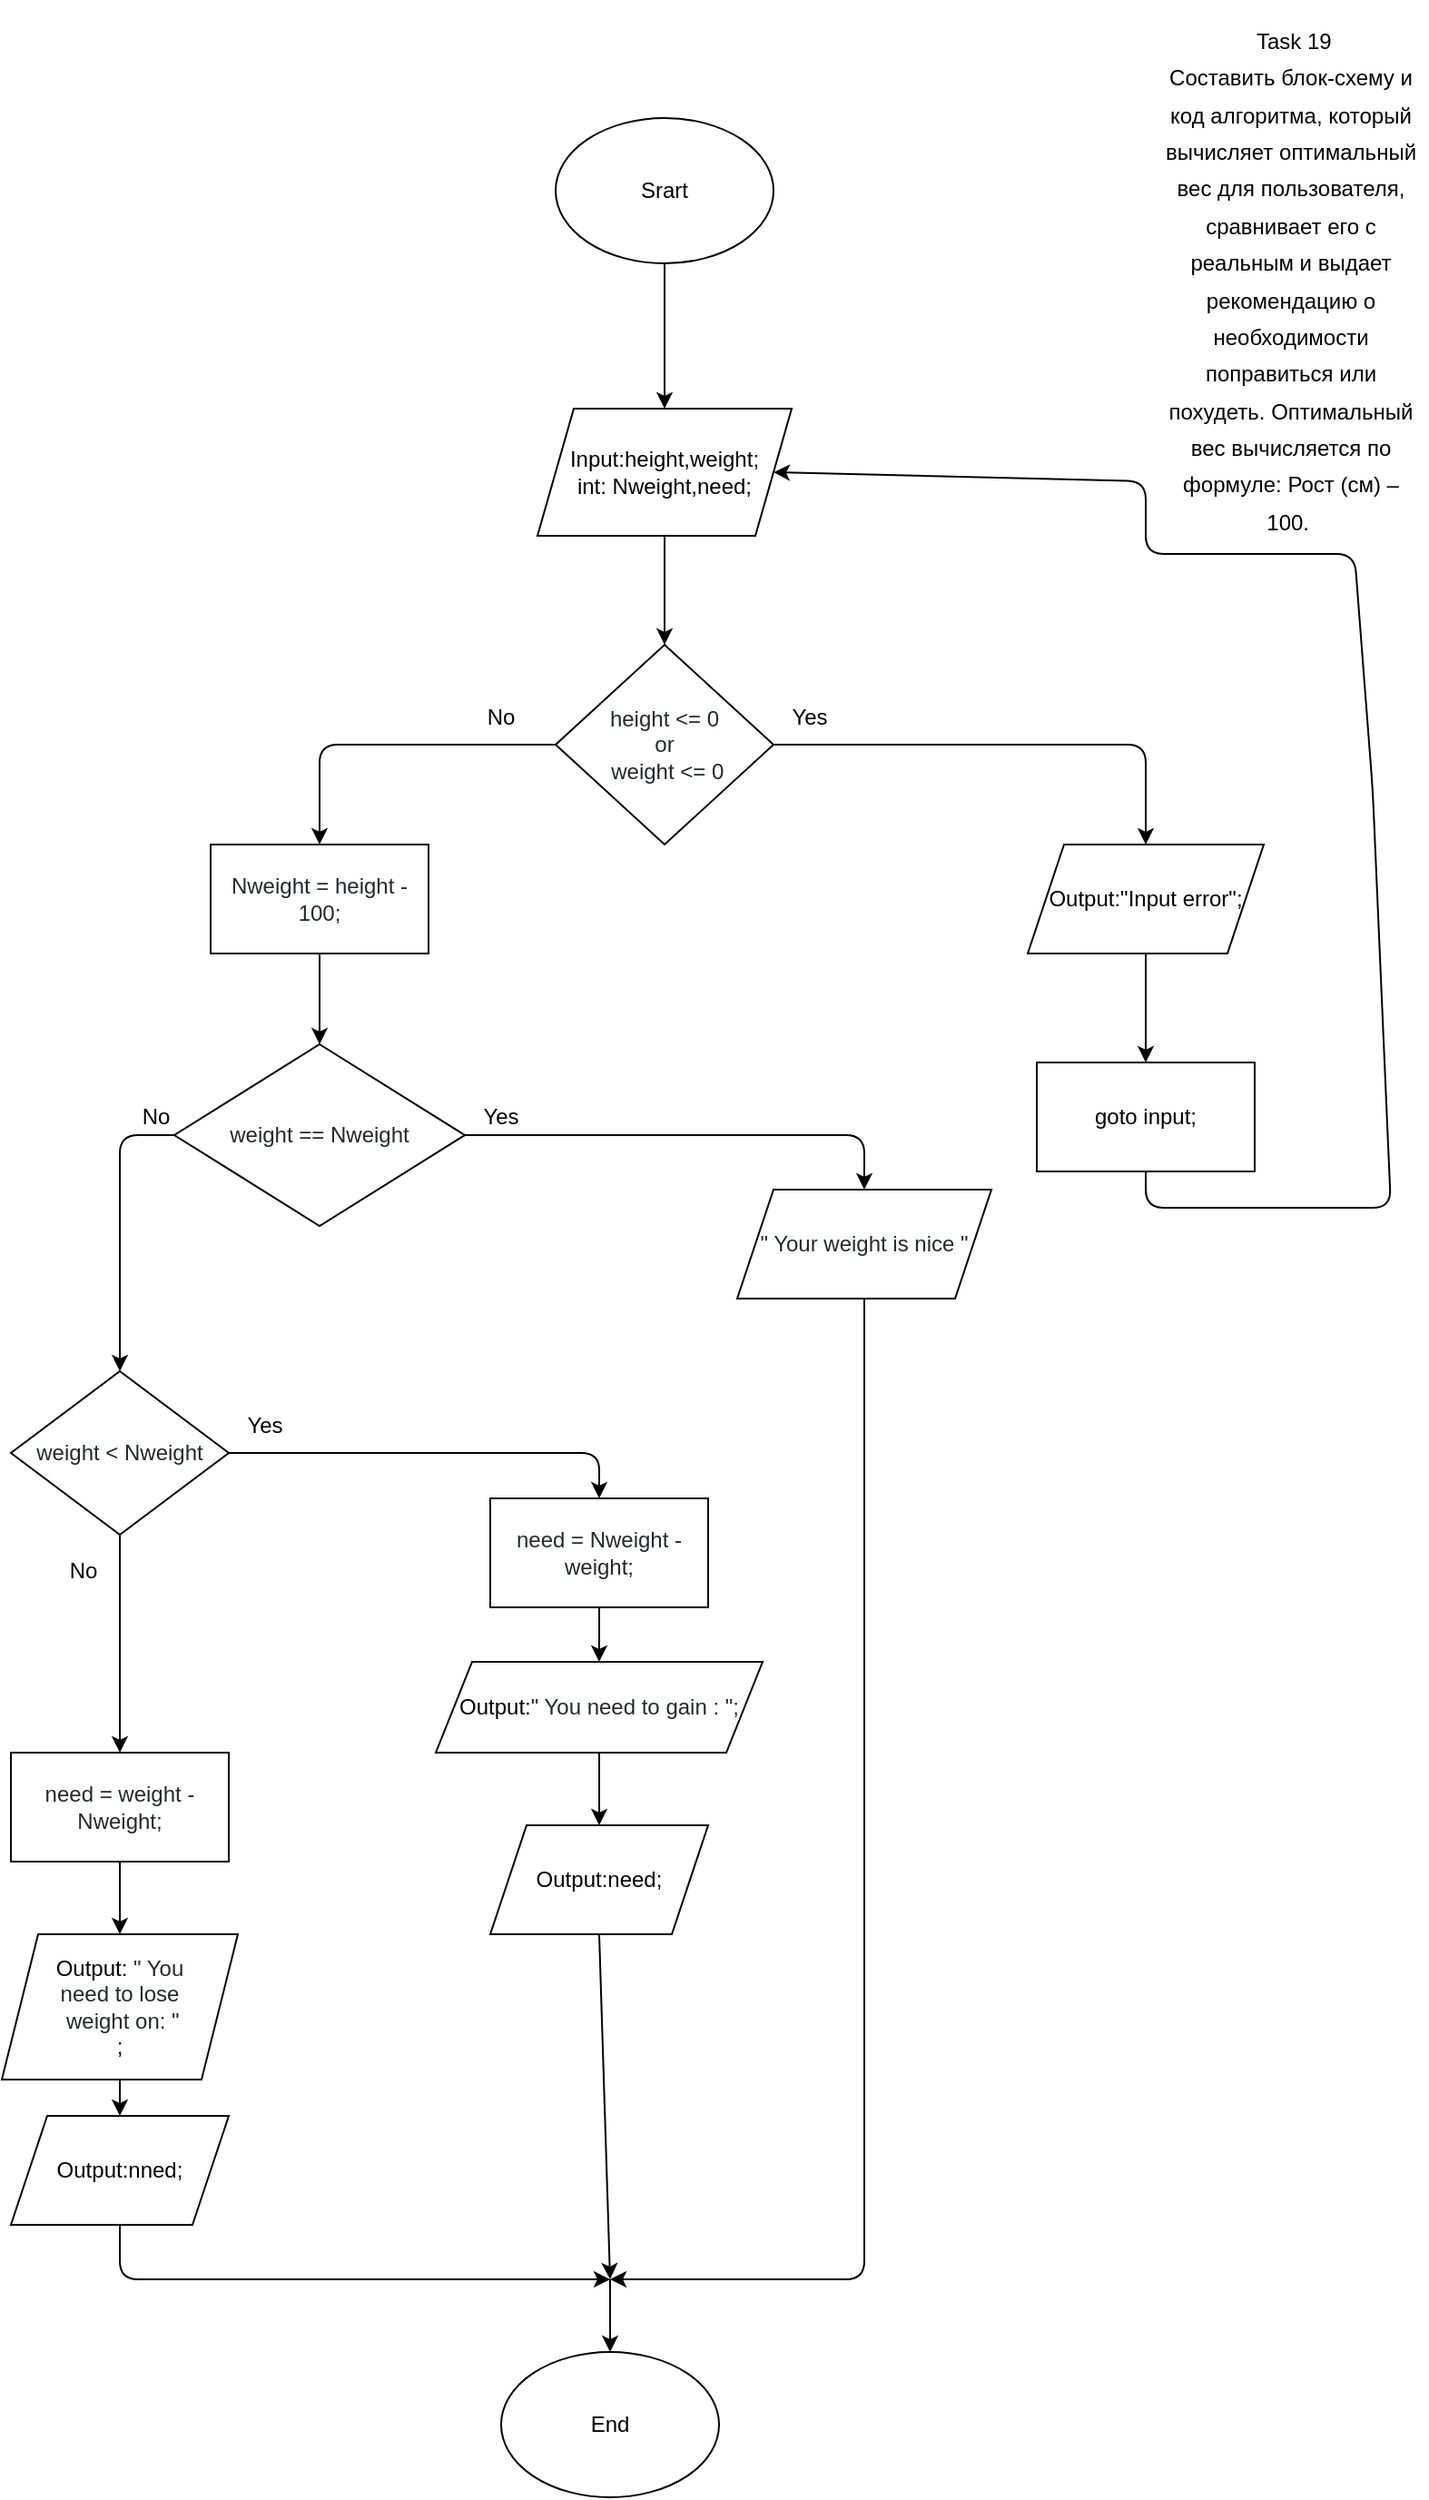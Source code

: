 <mxfile version="13.8.0" type="github">
  <diagram id="C5RBs43oDa-KdzZeNtuy" name="Page-1">
    <mxGraphModel dx="782" dy="437" grid="1" gridSize="10" guides="1" tooltips="1" connect="1" arrows="1" fold="1" page="1" pageScale="1" pageWidth="827" pageHeight="1169" math="0" shadow="0">
      <root>
        <mxCell id="WIyWlLk6GJQsqaUBKTNV-0" />
        <mxCell id="WIyWlLk6GJQsqaUBKTNV-1" parent="WIyWlLk6GJQsqaUBKTNV-0" />
        <mxCell id="whg161GarNfC_AISxSCE-1" value="Srart" style="ellipse;whiteSpace=wrap;html=1;" vertex="1" parent="WIyWlLk6GJQsqaUBKTNV-1">
          <mxGeometry x="330" y="140" width="120" height="80" as="geometry" />
        </mxCell>
        <mxCell id="whg161GarNfC_AISxSCE-2" value="&lt;p style=&quot;line-height: 170%&quot;&gt;&amp;nbsp;Task 19&lt;br&gt;Составить блок-схему и код алгоритма, который вычисляет оптимальный вес для пользователя, сравнивает его с&lt;br&gt;реальным и выдает рекомендацию о необходимости поправиться или похудеть. Оптимальный вес вычисляется по&lt;br&gt;формуле: Рост (см) – 100.&amp;nbsp;&lt;/p&gt;" style="text;html=1;strokeColor=none;fillColor=none;align=center;verticalAlign=middle;whiteSpace=wrap;rounded=0;" vertex="1" parent="WIyWlLk6GJQsqaUBKTNV-1">
          <mxGeometry x="660" y="90" width="150" height="280" as="geometry" />
        </mxCell>
        <mxCell id="whg161GarNfC_AISxSCE-3" value="Input:height,weight;&lt;br&gt;int: Nweight,need;" style="shape=parallelogram;perimeter=parallelogramPerimeter;whiteSpace=wrap;html=1;fixedSize=1;" vertex="1" parent="WIyWlLk6GJQsqaUBKTNV-1">
          <mxGeometry x="320" y="300" width="140" height="70" as="geometry" />
        </mxCell>
        <mxCell id="whg161GarNfC_AISxSCE-4" value="" style="endArrow=classic;html=1;exitX=0.5;exitY=1;exitDx=0;exitDy=0;entryX=0.5;entryY=0;entryDx=0;entryDy=0;" edge="1" parent="WIyWlLk6GJQsqaUBKTNV-1" source="whg161GarNfC_AISxSCE-1" target="whg161GarNfC_AISxSCE-3">
          <mxGeometry width="50" height="50" relative="1" as="geometry">
            <mxPoint x="390" y="450" as="sourcePoint" />
            <mxPoint x="440" y="400" as="targetPoint" />
          </mxGeometry>
        </mxCell>
        <mxCell id="whg161GarNfC_AISxSCE-5" value="&lt;span style=&quot;color: rgb(36 , 41 , 46) ; font-family: , &amp;#34;consolas&amp;#34; , &amp;#34;liberation mono&amp;#34; , &amp;#34;menlo&amp;#34; , monospace ; background-color: rgb(255 , 255 , 255)&quot;&gt;height &amp;lt;= 0 &lt;br&gt;or&lt;br&gt;&amp;nbsp;weight &amp;lt;= 0&lt;/span&gt;" style="rhombus;whiteSpace=wrap;html=1;" vertex="1" parent="WIyWlLk6GJQsqaUBKTNV-1">
          <mxGeometry x="330" y="430" width="120" height="110" as="geometry" />
        </mxCell>
        <mxCell id="whg161GarNfC_AISxSCE-6" value="" style="endArrow=classic;html=1;exitX=0.5;exitY=1;exitDx=0;exitDy=0;entryX=0.5;entryY=0;entryDx=0;entryDy=0;" edge="1" parent="WIyWlLk6GJQsqaUBKTNV-1" source="whg161GarNfC_AISxSCE-3" target="whg161GarNfC_AISxSCE-5">
          <mxGeometry width="50" height="50" relative="1" as="geometry">
            <mxPoint x="390" y="530" as="sourcePoint" />
            <mxPoint x="440" y="480" as="targetPoint" />
          </mxGeometry>
        </mxCell>
        <mxCell id="whg161GarNfC_AISxSCE-7" value="Output:&quot;Input error&quot;;" style="shape=parallelogram;perimeter=parallelogramPerimeter;whiteSpace=wrap;html=1;fixedSize=1;" vertex="1" parent="WIyWlLk6GJQsqaUBKTNV-1">
          <mxGeometry x="590" y="540" width="130" height="60" as="geometry" />
        </mxCell>
        <mxCell id="whg161GarNfC_AISxSCE-10" value="goto input;" style="rounded=0;whiteSpace=wrap;html=1;" vertex="1" parent="WIyWlLk6GJQsqaUBKTNV-1">
          <mxGeometry x="595" y="660" width="120" height="60" as="geometry" />
        </mxCell>
        <mxCell id="whg161GarNfC_AISxSCE-11" value="" style="endArrow=classic;html=1;exitX=1;exitY=0.5;exitDx=0;exitDy=0;entryX=0.5;entryY=0;entryDx=0;entryDy=0;" edge="1" parent="WIyWlLk6GJQsqaUBKTNV-1" source="whg161GarNfC_AISxSCE-5" target="whg161GarNfC_AISxSCE-7">
          <mxGeometry width="50" height="50" relative="1" as="geometry">
            <mxPoint x="390" y="630" as="sourcePoint" />
            <mxPoint x="440" y="580" as="targetPoint" />
            <Array as="points">
              <mxPoint x="655" y="485" />
            </Array>
          </mxGeometry>
        </mxCell>
        <mxCell id="whg161GarNfC_AISxSCE-12" value="Yes" style="text;html=1;strokeColor=none;fillColor=none;align=center;verticalAlign=middle;whiteSpace=wrap;rounded=0;" vertex="1" parent="WIyWlLk6GJQsqaUBKTNV-1">
          <mxGeometry x="450" y="460" width="40" height="20" as="geometry" />
        </mxCell>
        <mxCell id="whg161GarNfC_AISxSCE-13" value="" style="endArrow=classic;html=1;exitX=0.5;exitY=1;exitDx=0;exitDy=0;entryX=0.5;entryY=0;entryDx=0;entryDy=0;" edge="1" parent="WIyWlLk6GJQsqaUBKTNV-1" source="whg161GarNfC_AISxSCE-7" target="whg161GarNfC_AISxSCE-10">
          <mxGeometry width="50" height="50" relative="1" as="geometry">
            <mxPoint x="390" y="630" as="sourcePoint" />
            <mxPoint x="440" y="580" as="targetPoint" />
          </mxGeometry>
        </mxCell>
        <mxCell id="whg161GarNfC_AISxSCE-14" value="" style="endArrow=classic;html=1;exitX=0.5;exitY=1;exitDx=0;exitDy=0;entryX=1;entryY=0.5;entryDx=0;entryDy=0;" edge="1" parent="WIyWlLk6GJQsqaUBKTNV-1" source="whg161GarNfC_AISxSCE-10" target="whg161GarNfC_AISxSCE-3">
          <mxGeometry width="50" height="50" relative="1" as="geometry">
            <mxPoint x="390" y="630" as="sourcePoint" />
            <mxPoint x="460" y="560" as="targetPoint" />
            <Array as="points">
              <mxPoint x="655" y="740" />
              <mxPoint x="790" y="740" />
              <mxPoint x="780" y="510" />
              <mxPoint x="770" y="380" />
              <mxPoint x="655" y="380" />
              <mxPoint x="655" y="340" />
            </Array>
          </mxGeometry>
        </mxCell>
        <mxCell id="whg161GarNfC_AISxSCE-15" value="" style="endArrow=classic;html=1;exitX=0;exitY=0.5;exitDx=0;exitDy=0;entryX=0.5;entryY=0;entryDx=0;entryDy=0;" edge="1" parent="WIyWlLk6GJQsqaUBKTNV-1" source="whg161GarNfC_AISxSCE-5" target="whg161GarNfC_AISxSCE-17">
          <mxGeometry width="50" height="50" relative="1" as="geometry">
            <mxPoint x="390" y="640" as="sourcePoint" />
            <mxPoint x="190" y="470" as="targetPoint" />
            <Array as="points">
              <mxPoint x="200" y="485" />
            </Array>
          </mxGeometry>
        </mxCell>
        <mxCell id="whg161GarNfC_AISxSCE-17" value="&lt;span style=&quot;color: rgb(36 , 41 , 46) ; font-family: , &amp;#34;consolas&amp;#34; , &amp;#34;liberation mono&amp;#34; , &amp;#34;menlo&amp;#34; , monospace ; background-color: rgb(255 , 255 , 255)&quot;&gt;Nweight = height - 100;&lt;/span&gt;" style="rounded=0;whiteSpace=wrap;html=1;" vertex="1" parent="WIyWlLk6GJQsqaUBKTNV-1">
          <mxGeometry x="140" y="540" width="120" height="60" as="geometry" />
        </mxCell>
        <mxCell id="whg161GarNfC_AISxSCE-18" value="No" style="text;html=1;strokeColor=none;fillColor=none;align=center;verticalAlign=middle;whiteSpace=wrap;rounded=0;" vertex="1" parent="WIyWlLk6GJQsqaUBKTNV-1">
          <mxGeometry x="280" y="460" width="40" height="20" as="geometry" />
        </mxCell>
        <mxCell id="whg161GarNfC_AISxSCE-19" value="&lt;span style=&quot;color: rgb(36 , 41 , 46) ; font-family: , &amp;#34;consolas&amp;#34; , &amp;#34;liberation mono&amp;#34; , &amp;#34;menlo&amp;#34; , monospace ; background-color: rgb(255 , 255 , 255)&quot;&gt;weight == Nweight&lt;/span&gt;" style="rhombus;whiteSpace=wrap;html=1;" vertex="1" parent="WIyWlLk6GJQsqaUBKTNV-1">
          <mxGeometry x="120" y="650" width="160" height="100" as="geometry" />
        </mxCell>
        <mxCell id="whg161GarNfC_AISxSCE-20" value="" style="endArrow=classic;html=1;exitX=0.5;exitY=1;exitDx=0;exitDy=0;entryX=0.5;entryY=0;entryDx=0;entryDy=0;" edge="1" parent="WIyWlLk6GJQsqaUBKTNV-1" source="whg161GarNfC_AISxSCE-17" target="whg161GarNfC_AISxSCE-19">
          <mxGeometry width="50" height="50" relative="1" as="geometry">
            <mxPoint x="390" y="640" as="sourcePoint" />
            <mxPoint x="440" y="590" as="targetPoint" />
          </mxGeometry>
        </mxCell>
        <mxCell id="whg161GarNfC_AISxSCE-21" value="&lt;span style=&quot;color: rgb(36 , 41 , 46) ; font-family: , &amp;#34;consolas&amp;#34; , &amp;#34;liberation mono&amp;#34; , &amp;#34;menlo&amp;#34; , monospace ; background-color: rgb(255 , 255 , 255)&quot;&gt;&quot; Your weight is nice &quot;&lt;/span&gt;" style="shape=parallelogram;perimeter=parallelogramPerimeter;whiteSpace=wrap;html=1;fixedSize=1;" vertex="1" parent="WIyWlLk6GJQsqaUBKTNV-1">
          <mxGeometry x="430" y="730" width="140" height="60" as="geometry" />
        </mxCell>
        <mxCell id="whg161GarNfC_AISxSCE-22" value="" style="endArrow=classic;html=1;exitX=1;exitY=0.5;exitDx=0;exitDy=0;entryX=0.5;entryY=0;entryDx=0;entryDy=0;" edge="1" parent="WIyWlLk6GJQsqaUBKTNV-1" source="whg161GarNfC_AISxSCE-19" target="whg161GarNfC_AISxSCE-21">
          <mxGeometry width="50" height="50" relative="1" as="geometry">
            <mxPoint x="390" y="640" as="sourcePoint" />
            <mxPoint x="440" y="590" as="targetPoint" />
            <Array as="points">
              <mxPoint x="500" y="700" />
            </Array>
          </mxGeometry>
        </mxCell>
        <mxCell id="whg161GarNfC_AISxSCE-23" value="Yes" style="text;html=1;strokeColor=none;fillColor=none;align=center;verticalAlign=middle;whiteSpace=wrap;rounded=0;" vertex="1" parent="WIyWlLk6GJQsqaUBKTNV-1">
          <mxGeometry x="280" y="680" width="40" height="20" as="geometry" />
        </mxCell>
        <mxCell id="whg161GarNfC_AISxSCE-24" value="&lt;span style=&quot;color: rgb(36 , 41 , 46) ; font-family: , &amp;#34;consolas&amp;#34; , &amp;#34;liberation mono&amp;#34; , &amp;#34;menlo&amp;#34; , monospace ; background-color: rgb(255 , 255 , 255)&quot;&gt;weight &amp;lt; Nweight&lt;/span&gt;" style="rhombus;whiteSpace=wrap;html=1;" vertex="1" parent="WIyWlLk6GJQsqaUBKTNV-1">
          <mxGeometry x="30" y="830" width="120" height="90" as="geometry" />
        </mxCell>
        <mxCell id="whg161GarNfC_AISxSCE-25" value="" style="endArrow=classic;html=1;exitX=0;exitY=0.5;exitDx=0;exitDy=0;entryX=0.5;entryY=0;entryDx=0;entryDy=0;" edge="1" parent="WIyWlLk6GJQsqaUBKTNV-1" source="whg161GarNfC_AISxSCE-19" target="whg161GarNfC_AISxSCE-24">
          <mxGeometry width="50" height="50" relative="1" as="geometry">
            <mxPoint x="390" y="840" as="sourcePoint" />
            <mxPoint x="440" y="790" as="targetPoint" />
            <Array as="points">
              <mxPoint x="90" y="700" />
            </Array>
          </mxGeometry>
        </mxCell>
        <mxCell id="whg161GarNfC_AISxSCE-26" value="No" style="text;html=1;strokeColor=none;fillColor=none;align=center;verticalAlign=middle;whiteSpace=wrap;rounded=0;" vertex="1" parent="WIyWlLk6GJQsqaUBKTNV-1">
          <mxGeometry x="90" y="680" width="40" height="20" as="geometry" />
        </mxCell>
        <mxCell id="whg161GarNfC_AISxSCE-27" value="&lt;span style=&quot;color: rgb(36 , 41 , 46) ; font-family: , &amp;#34;consolas&amp;#34; , &amp;#34;liberation mono&amp;#34; , &amp;#34;menlo&amp;#34; , monospace ; background-color: rgb(255 , 255 , 255)&quot;&gt;need = Nweight - weight;&lt;/span&gt;" style="rounded=0;whiteSpace=wrap;html=1;" vertex="1" parent="WIyWlLk6GJQsqaUBKTNV-1">
          <mxGeometry x="294" y="900" width="120" height="60" as="geometry" />
        </mxCell>
        <mxCell id="whg161GarNfC_AISxSCE-29" value="Output:&lt;span style=&quot;color: rgb(36 , 41 , 46) ; font-family: , &amp;#34;consolas&amp;#34; , &amp;#34;liberation mono&amp;#34; , &amp;#34;menlo&amp;#34; , monospace ; background-color: rgb(255 , 255 , 255)&quot;&gt;&quot; You need to gain : &quot;;&lt;/span&gt;" style="shape=parallelogram;perimeter=parallelogramPerimeter;whiteSpace=wrap;html=1;fixedSize=1;" vertex="1" parent="WIyWlLk6GJQsqaUBKTNV-1">
          <mxGeometry x="264" y="990" width="180" height="50" as="geometry" />
        </mxCell>
        <mxCell id="whg161GarNfC_AISxSCE-30" style="edgeStyle=orthogonalEdgeStyle;rounded=0;orthogonalLoop=1;jettySize=auto;html=1;exitX=0.5;exitY=1;exitDx=0;exitDy=0;" edge="1" parent="WIyWlLk6GJQsqaUBKTNV-1" source="whg161GarNfC_AISxSCE-29" target="whg161GarNfC_AISxSCE-29">
          <mxGeometry relative="1" as="geometry" />
        </mxCell>
        <mxCell id="whg161GarNfC_AISxSCE-31" value="Output:need;" style="shape=parallelogram;perimeter=parallelogramPerimeter;whiteSpace=wrap;html=1;fixedSize=1;" vertex="1" parent="WIyWlLk6GJQsqaUBKTNV-1">
          <mxGeometry x="294" y="1080" width="120" height="60" as="geometry" />
        </mxCell>
        <mxCell id="whg161GarNfC_AISxSCE-32" value="" style="endArrow=classic;html=1;exitX=1;exitY=0.5;exitDx=0;exitDy=0;entryX=0.5;entryY=0;entryDx=0;entryDy=0;" edge="1" parent="WIyWlLk6GJQsqaUBKTNV-1" source="whg161GarNfC_AISxSCE-24" target="whg161GarNfC_AISxSCE-27">
          <mxGeometry width="50" height="50" relative="1" as="geometry">
            <mxPoint x="390" y="1030" as="sourcePoint" />
            <mxPoint x="440" y="980" as="targetPoint" />
            <Array as="points">
              <mxPoint x="354" y="875" />
            </Array>
          </mxGeometry>
        </mxCell>
        <mxCell id="whg161GarNfC_AISxSCE-33" value="" style="endArrow=classic;html=1;exitX=0.5;exitY=1;exitDx=0;exitDy=0;entryX=0.5;entryY=0;entryDx=0;entryDy=0;" edge="1" parent="WIyWlLk6GJQsqaUBKTNV-1" source="whg161GarNfC_AISxSCE-27" target="whg161GarNfC_AISxSCE-29">
          <mxGeometry width="50" height="50" relative="1" as="geometry">
            <mxPoint x="390" y="1030" as="sourcePoint" />
            <mxPoint x="440" y="980" as="targetPoint" />
          </mxGeometry>
        </mxCell>
        <mxCell id="whg161GarNfC_AISxSCE-34" value="" style="endArrow=classic;html=1;exitX=0.5;exitY=1;exitDx=0;exitDy=0;entryX=0.5;entryY=0;entryDx=0;entryDy=0;" edge="1" parent="WIyWlLk6GJQsqaUBKTNV-1" source="whg161GarNfC_AISxSCE-29" target="whg161GarNfC_AISxSCE-31">
          <mxGeometry width="50" height="50" relative="1" as="geometry">
            <mxPoint x="390" y="1030" as="sourcePoint" />
            <mxPoint x="440" y="980" as="targetPoint" />
          </mxGeometry>
        </mxCell>
        <mxCell id="whg161GarNfC_AISxSCE-35" value="Yes" style="text;html=1;strokeColor=none;fillColor=none;align=center;verticalAlign=middle;whiteSpace=wrap;rounded=0;" vertex="1" parent="WIyWlLk6GJQsqaUBKTNV-1">
          <mxGeometry x="150" y="850" width="40" height="20" as="geometry" />
        </mxCell>
        <mxCell id="whg161GarNfC_AISxSCE-36" value="&lt;span style=&quot;color: rgb(36 , 41 , 46) ; font-family: , &amp;#34;consolas&amp;#34; , &amp;#34;liberation mono&amp;#34; , &amp;#34;menlo&amp;#34; , monospace ; background-color: rgb(255 , 255 , 255)&quot;&gt;need = weight - Nweight;&lt;/span&gt;" style="rounded=0;whiteSpace=wrap;html=1;" vertex="1" parent="WIyWlLk6GJQsqaUBKTNV-1">
          <mxGeometry x="30" y="1040" width="120" height="60" as="geometry" />
        </mxCell>
        <mxCell id="whg161GarNfC_AISxSCE-37" value="" style="endArrow=classic;html=1;exitX=0.5;exitY=1;exitDx=0;exitDy=0;entryX=0.5;entryY=0;entryDx=0;entryDy=0;" edge="1" parent="WIyWlLk6GJQsqaUBKTNV-1" source="whg161GarNfC_AISxSCE-24" target="whg161GarNfC_AISxSCE-36">
          <mxGeometry width="50" height="50" relative="1" as="geometry">
            <mxPoint x="390" y="1030" as="sourcePoint" />
            <mxPoint x="440" y="980" as="targetPoint" />
          </mxGeometry>
        </mxCell>
        <mxCell id="whg161GarNfC_AISxSCE-38" value="No" style="text;html=1;strokeColor=none;fillColor=none;align=center;verticalAlign=middle;whiteSpace=wrap;rounded=0;" vertex="1" parent="WIyWlLk6GJQsqaUBKTNV-1">
          <mxGeometry x="50" y="930" width="40" height="20" as="geometry" />
        </mxCell>
        <mxCell id="whg161GarNfC_AISxSCE-40" value="Output:&amp;nbsp;&lt;span style=&quot;color: rgb(36 , 41 , 46) ; font-family: , &amp;#34;consolas&amp;#34; , &amp;#34;liberation mono&amp;#34; , &amp;#34;menlo&amp;#34; , monospace ; background-color: rgb(255 , 255 , 255)&quot;&gt;&quot; You &lt;br&gt;need to lose&lt;br&gt;&amp;nbsp;weight on: &quot;&lt;/span&gt;&lt;br&gt;;" style="shape=parallelogram;perimeter=parallelogramPerimeter;whiteSpace=wrap;html=1;fixedSize=1;" vertex="1" parent="WIyWlLk6GJQsqaUBKTNV-1">
          <mxGeometry x="25" y="1140" width="130" height="80" as="geometry" />
        </mxCell>
        <mxCell id="whg161GarNfC_AISxSCE-41" value="Output:nned;" style="shape=parallelogram;perimeter=parallelogramPerimeter;whiteSpace=wrap;html=1;fixedSize=1;" vertex="1" parent="WIyWlLk6GJQsqaUBKTNV-1">
          <mxGeometry x="30" y="1240" width="120" height="60" as="geometry" />
        </mxCell>
        <mxCell id="whg161GarNfC_AISxSCE-43" value="" style="endArrow=classic;html=1;exitX=0.5;exitY=1;exitDx=0;exitDy=0;entryX=0.5;entryY=0;entryDx=0;entryDy=0;" edge="1" parent="WIyWlLk6GJQsqaUBKTNV-1" source="whg161GarNfC_AISxSCE-36" target="whg161GarNfC_AISxSCE-40">
          <mxGeometry width="50" height="50" relative="1" as="geometry">
            <mxPoint x="390" y="1210" as="sourcePoint" />
            <mxPoint x="440" y="1160" as="targetPoint" />
          </mxGeometry>
        </mxCell>
        <mxCell id="whg161GarNfC_AISxSCE-44" value="" style="endArrow=classic;html=1;exitX=0.5;exitY=1;exitDx=0;exitDy=0;entryX=0.5;entryY=0;entryDx=0;entryDy=0;" edge="1" parent="WIyWlLk6GJQsqaUBKTNV-1" source="whg161GarNfC_AISxSCE-40" target="whg161GarNfC_AISxSCE-41">
          <mxGeometry width="50" height="50" relative="1" as="geometry">
            <mxPoint x="390" y="1210" as="sourcePoint" />
            <mxPoint x="440" y="1160" as="targetPoint" />
          </mxGeometry>
        </mxCell>
        <mxCell id="whg161GarNfC_AISxSCE-45" value="" style="endArrow=classic;html=1;exitX=0.5;exitY=1;exitDx=0;exitDy=0;" edge="1" parent="WIyWlLk6GJQsqaUBKTNV-1" source="whg161GarNfC_AISxSCE-41">
          <mxGeometry width="50" height="50" relative="1" as="geometry">
            <mxPoint x="390" y="1210" as="sourcePoint" />
            <mxPoint x="360" y="1330" as="targetPoint" />
            <Array as="points">
              <mxPoint x="90" y="1330" />
            </Array>
          </mxGeometry>
        </mxCell>
        <mxCell id="whg161GarNfC_AISxSCE-46" value="" style="endArrow=classic;html=1;exitX=0.5;exitY=1;exitDx=0;exitDy=0;" edge="1" parent="WIyWlLk6GJQsqaUBKTNV-1" source="whg161GarNfC_AISxSCE-31">
          <mxGeometry width="50" height="50" relative="1" as="geometry">
            <mxPoint x="390" y="1210" as="sourcePoint" />
            <mxPoint x="360" y="1330" as="targetPoint" />
          </mxGeometry>
        </mxCell>
        <mxCell id="whg161GarNfC_AISxSCE-47" value="" style="endArrow=classic;html=1;exitX=0.5;exitY=1;exitDx=0;exitDy=0;" edge="1" parent="WIyWlLk6GJQsqaUBKTNV-1" source="whg161GarNfC_AISxSCE-21">
          <mxGeometry width="50" height="50" relative="1" as="geometry">
            <mxPoint x="530" y="1010" as="sourcePoint" />
            <mxPoint x="360" y="1330" as="targetPoint" />
            <Array as="points">
              <mxPoint x="500" y="1330" />
            </Array>
          </mxGeometry>
        </mxCell>
        <mxCell id="whg161GarNfC_AISxSCE-48" value="End" style="ellipse;whiteSpace=wrap;html=1;" vertex="1" parent="WIyWlLk6GJQsqaUBKTNV-1">
          <mxGeometry x="300" y="1370" width="120" height="80" as="geometry" />
        </mxCell>
        <mxCell id="whg161GarNfC_AISxSCE-50" value="" style="endArrow=classic;html=1;entryX=0.5;entryY=0;entryDx=0;entryDy=0;" edge="1" parent="WIyWlLk6GJQsqaUBKTNV-1" target="whg161GarNfC_AISxSCE-48">
          <mxGeometry width="50" height="50" relative="1" as="geometry">
            <mxPoint x="360" y="1330" as="sourcePoint" />
            <mxPoint x="440" y="1270" as="targetPoint" />
          </mxGeometry>
        </mxCell>
      </root>
    </mxGraphModel>
  </diagram>
</mxfile>
